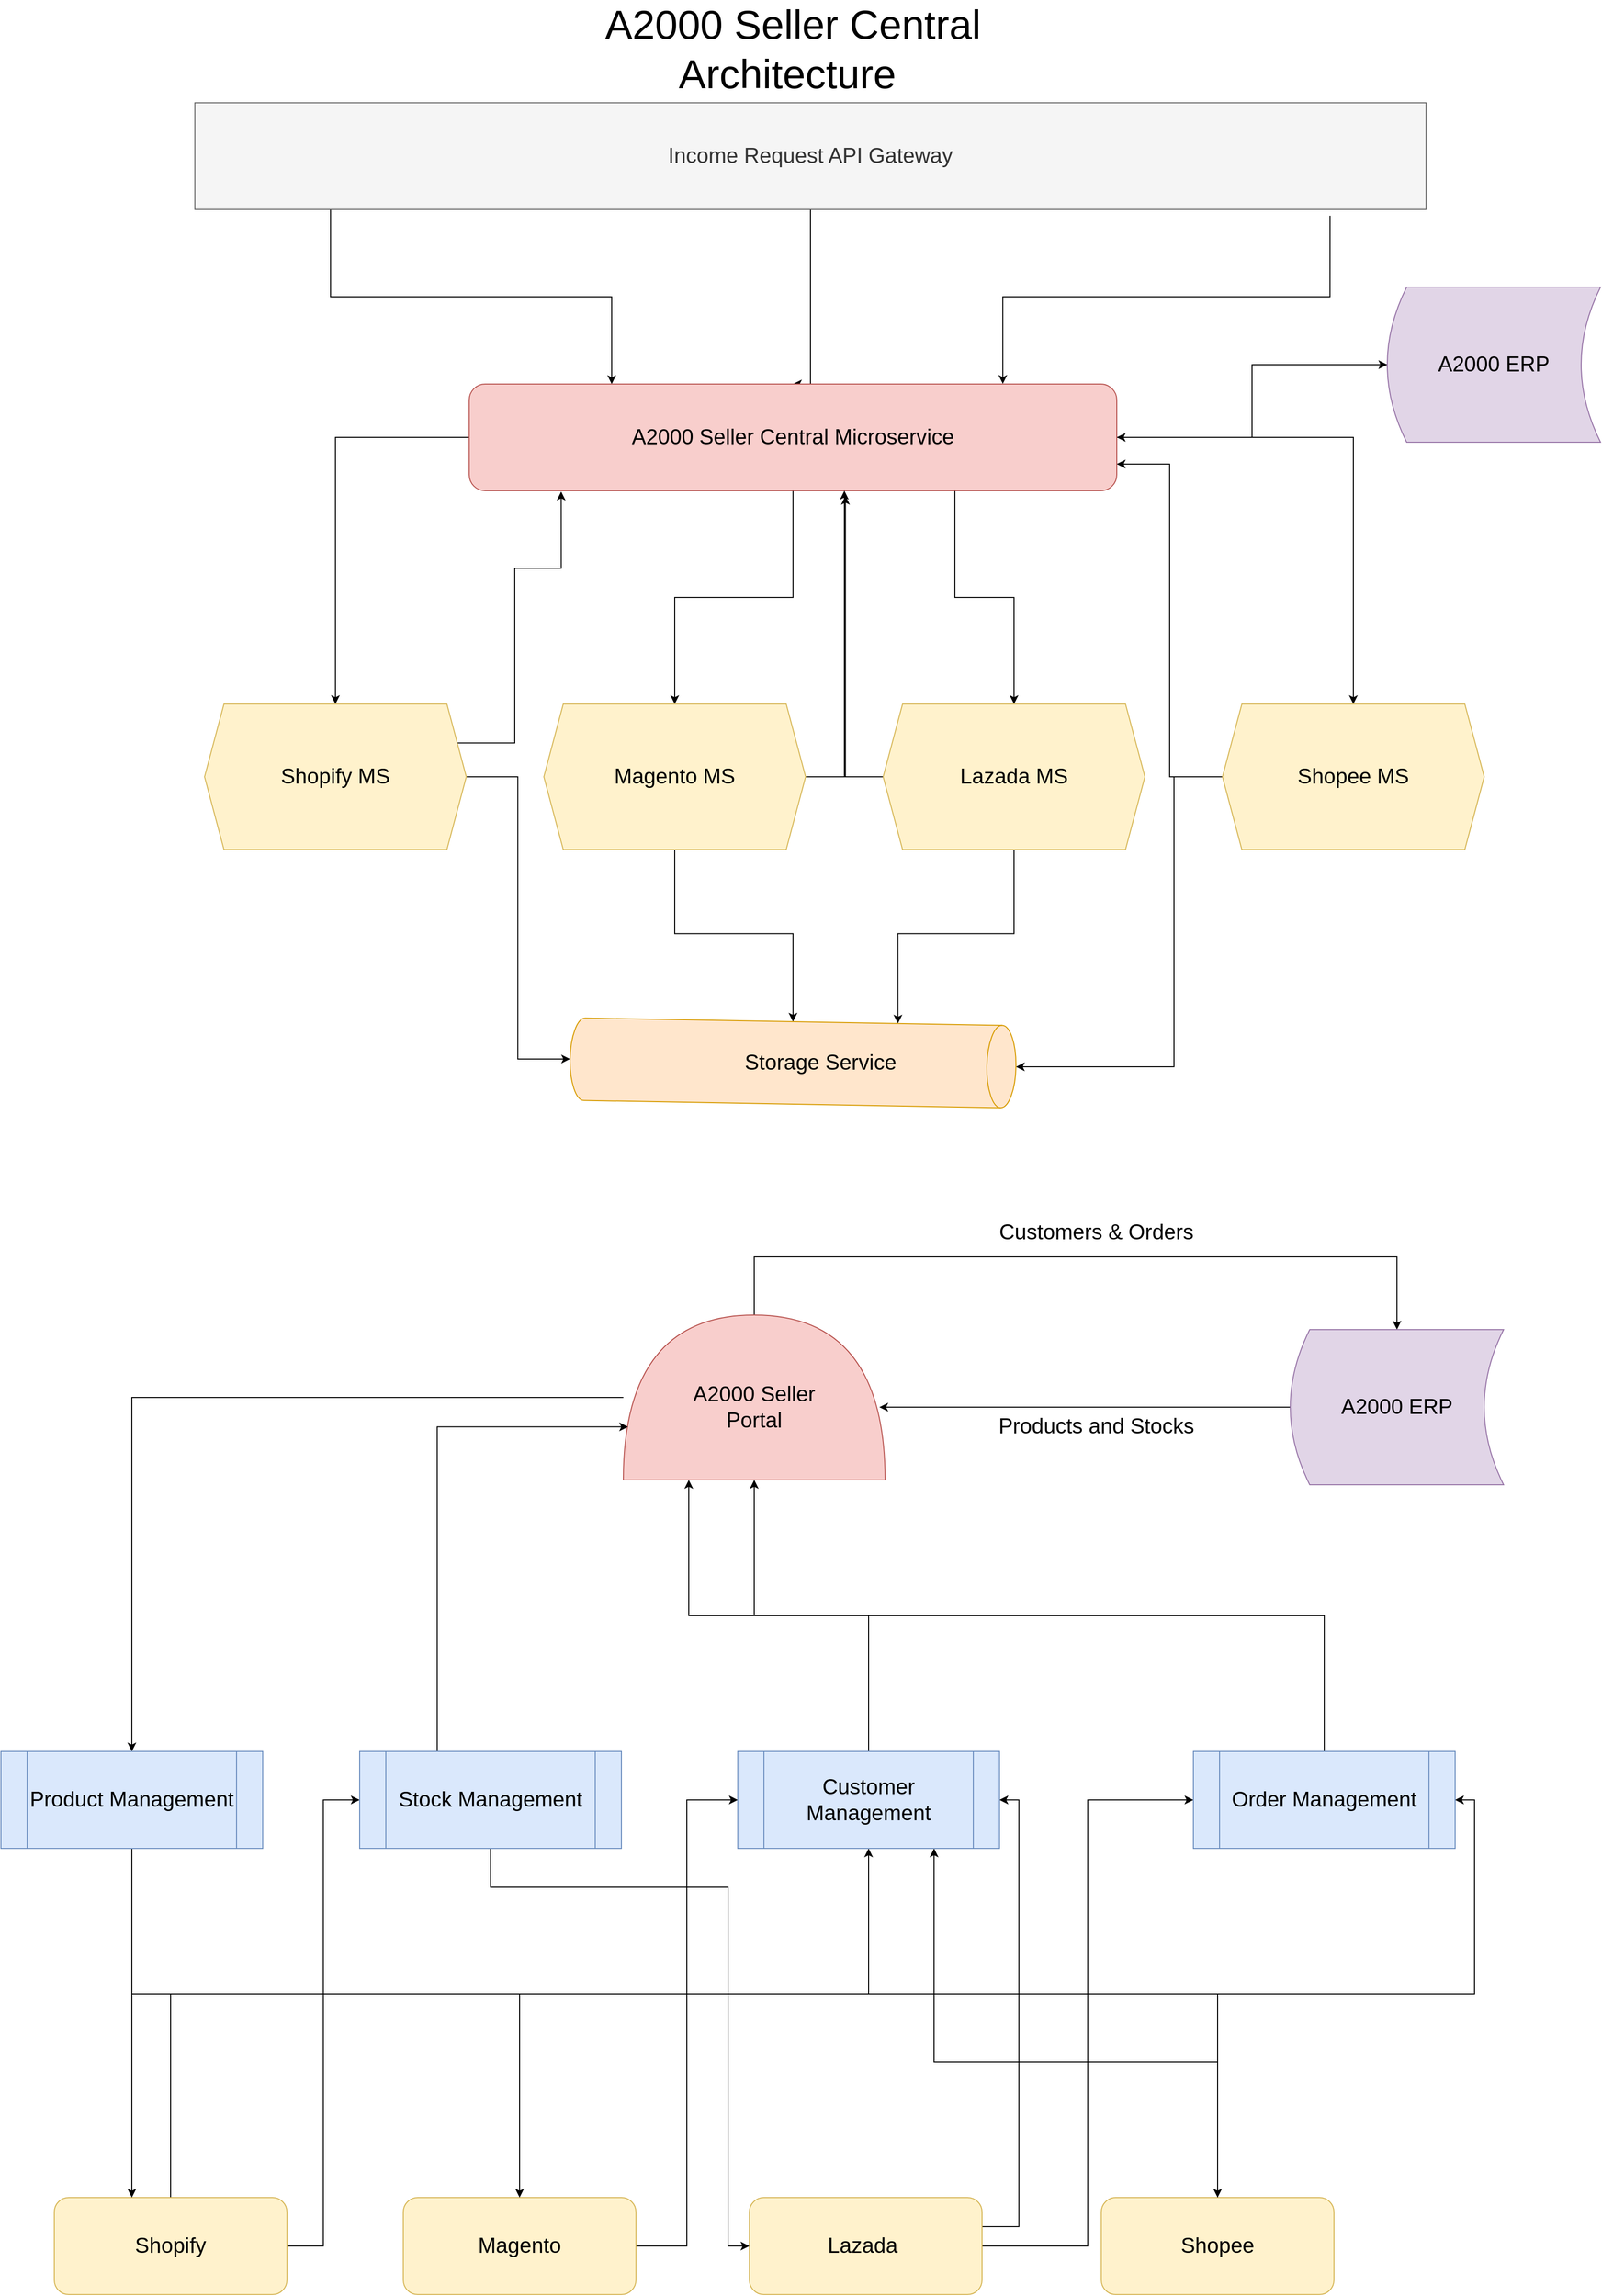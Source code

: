 <mxfile version="20.5.3" type="github">
  <diagram name="Page-1" id="74b105a0-9070-1c63-61bc-23e55f88626e">
    <mxGraphModel dx="2102" dy="3858" grid="1" gridSize="10" guides="1" tooltips="1" connect="1" arrows="1" fold="1" page="1" pageScale="1.5" pageWidth="1169" pageHeight="826" background="none" math="0" shadow="0">
      <root>
        <mxCell id="0" style=";html=1;" />
        <mxCell id="1" style=";html=1;" parent="0" />
        <mxCell id="QX7i4axo8P2BEWDOmLLJ-33" style="edgeStyle=orthogonalEdgeStyle;rounded=0;orthogonalLoop=1;jettySize=auto;html=1;entryX=0.5;entryY=1;entryDx=0;entryDy=0;fontSize=22;labelBackgroundColor=none;" edge="1" parent="1" source="QX7i4axo8P2BEWDOmLLJ-1" target="QX7i4axo8P2BEWDOmLLJ-12">
          <mxGeometry relative="1" as="geometry">
            <Array as="points">
              <mxPoint x="235" y="-380" />
              <mxPoint x="955" y="-380" />
            </Array>
          </mxGeometry>
        </mxCell>
        <mxCell id="QX7i4axo8P2BEWDOmLLJ-95" style="edgeStyle=orthogonalEdgeStyle;rounded=0;orthogonalLoop=1;jettySize=auto;html=1;entryX=0;entryY=0.5;entryDx=0;entryDy=0;fontSize=42;" edge="1" parent="1" source="QX7i4axo8P2BEWDOmLLJ-1" target="QX7i4axo8P2BEWDOmLLJ-11">
          <mxGeometry relative="1" as="geometry" />
        </mxCell>
        <mxCell id="QX7i4axo8P2BEWDOmLLJ-1" value="&lt;span style=&quot;font-size: 22px;&quot;&gt;Shopify&lt;/span&gt;" style="rounded=1;whiteSpace=wrap;html=1;fillColor=#fff2cc;strokeColor=#d6b656;labelBackgroundColor=none;" vertex="1" parent="1">
          <mxGeometry x="115" y="-170" width="240" height="100" as="geometry" />
        </mxCell>
        <mxCell id="QX7i4axo8P2BEWDOmLLJ-28" style="edgeStyle=orthogonalEdgeStyle;rounded=0;orthogonalLoop=1;jettySize=auto;html=1;entryX=0;entryY=0.5;entryDx=0;entryDy=0;fontSize=22;labelBackgroundColor=none;" edge="1" parent="1" source="QX7i4axo8P2BEWDOmLLJ-2" target="QX7i4axo8P2BEWDOmLLJ-12">
          <mxGeometry relative="1" as="geometry" />
        </mxCell>
        <mxCell id="QX7i4axo8P2BEWDOmLLJ-2" value="&lt;span style=&quot;font-size: 22px;&quot;&gt;Magento&lt;/span&gt;" style="rounded=1;whiteSpace=wrap;html=1;fillColor=#fff2cc;strokeColor=#d6b656;labelBackgroundColor=none;" vertex="1" parent="1">
          <mxGeometry x="475" y="-170" width="240" height="100" as="geometry" />
        </mxCell>
        <mxCell id="QX7i4axo8P2BEWDOmLLJ-29" style="edgeStyle=orthogonalEdgeStyle;rounded=0;orthogonalLoop=1;jettySize=auto;html=1;entryX=0;entryY=0.5;entryDx=0;entryDy=0;fontSize=22;labelBackgroundColor=none;" edge="1" parent="1" source="QX7i4axo8P2BEWDOmLLJ-3" target="QX7i4axo8P2BEWDOmLLJ-13">
          <mxGeometry relative="1" as="geometry" />
        </mxCell>
        <mxCell id="QX7i4axo8P2BEWDOmLLJ-34" style="edgeStyle=orthogonalEdgeStyle;rounded=0;orthogonalLoop=1;jettySize=auto;html=1;entryX=1;entryY=0.5;entryDx=0;entryDy=0;fontSize=22;labelBackgroundColor=none;exitX=0.5;exitY=0;exitDx=0;exitDy=0;" edge="1" parent="1" source="QX7i4axo8P2BEWDOmLLJ-3" target="QX7i4axo8P2BEWDOmLLJ-12">
          <mxGeometry relative="1" as="geometry">
            <Array as="points">
              <mxPoint x="952" y="-140" />
              <mxPoint x="1110" y="-140" />
              <mxPoint x="1110" y="-580" />
            </Array>
          </mxGeometry>
        </mxCell>
        <mxCell id="QX7i4axo8P2BEWDOmLLJ-3" value="&lt;span style=&quot;font-size: 22px;&quot;&gt;Lazada&lt;span style=&quot;white-space: pre;&quot;&gt;	&lt;/span&gt;&lt;/span&gt;" style="rounded=1;whiteSpace=wrap;html=1;fillColor=#fff2cc;strokeColor=#d6b656;labelBackgroundColor=none;" vertex="1" parent="1">
          <mxGeometry x="832" y="-170" width="240" height="100" as="geometry" />
        </mxCell>
        <mxCell id="QX7i4axo8P2BEWDOmLLJ-31" style="edgeStyle=orthogonalEdgeStyle;rounded=0;orthogonalLoop=1;jettySize=auto;html=1;entryX=1;entryY=0.5;entryDx=0;entryDy=0;fontSize=22;labelBackgroundColor=none;" edge="1" parent="1" source="QX7i4axo8P2BEWDOmLLJ-4" target="QX7i4axo8P2BEWDOmLLJ-13">
          <mxGeometry relative="1" as="geometry">
            <Array as="points">
              <mxPoint x="1315" y="-380" />
              <mxPoint x="1580" y="-380" />
              <mxPoint x="1580" y="-580" />
            </Array>
          </mxGeometry>
        </mxCell>
        <mxCell id="QX7i4axo8P2BEWDOmLLJ-96" style="edgeStyle=orthogonalEdgeStyle;rounded=0;orthogonalLoop=1;jettySize=auto;html=1;entryX=0.75;entryY=1;entryDx=0;entryDy=0;fontSize=42;" edge="1" parent="1" source="QX7i4axo8P2BEWDOmLLJ-4" target="QX7i4axo8P2BEWDOmLLJ-12">
          <mxGeometry relative="1" as="geometry">
            <Array as="points">
              <mxPoint x="1315" y="-310" />
              <mxPoint x="1022" y="-310" />
            </Array>
          </mxGeometry>
        </mxCell>
        <mxCell id="QX7i4axo8P2BEWDOmLLJ-4" value="&lt;span style=&quot;font-size: 22px;&quot;&gt;Shopee&lt;/span&gt;" style="rounded=1;whiteSpace=wrap;html=1;fillColor=#fff2cc;strokeColor=#d6b656;labelBackgroundColor=none;" vertex="1" parent="1">
          <mxGeometry x="1195" y="-170" width="240" height="100" as="geometry" />
        </mxCell>
        <mxCell id="QX7i4axo8P2BEWDOmLLJ-15" style="edgeStyle=orthogonalEdgeStyle;rounded=0;orthogonalLoop=1;jettySize=auto;html=1;fontSize=22;labelBackgroundColor=none;" edge="1" parent="1" source="QX7i4axo8P2BEWDOmLLJ-6" target="QX7i4axo8P2BEWDOmLLJ-10">
          <mxGeometry relative="1" as="geometry" />
        </mxCell>
        <mxCell id="QX7i4axo8P2BEWDOmLLJ-38" style="edgeStyle=orthogonalEdgeStyle;rounded=0;orthogonalLoop=1;jettySize=auto;html=1;entryX=0.5;entryY=0;entryDx=0;entryDy=0;fontSize=22;labelBackgroundColor=none;" edge="1" parent="1" source="QX7i4axo8P2BEWDOmLLJ-6" target="QX7i4axo8P2BEWDOmLLJ-9">
          <mxGeometry relative="1" as="geometry">
            <Array as="points">
              <mxPoint x="837" y="-1140" />
              <mxPoint x="1500" y="-1140" />
            </Array>
          </mxGeometry>
        </mxCell>
        <mxCell id="QX7i4axo8P2BEWDOmLLJ-6" value="" style="shape=or;whiteSpace=wrap;html=1;rotation=-90;horizontal=1;fillColor=#f8cecc;strokeColor=#b85450;labelBackgroundColor=none;" vertex="1" parent="1">
          <mxGeometry x="752" y="-1130" width="170" height="270" as="geometry" />
        </mxCell>
        <mxCell id="QX7i4axo8P2BEWDOmLLJ-40" style="edgeStyle=orthogonalEdgeStyle;rounded=0;orthogonalLoop=1;jettySize=auto;html=1;entryX=0.441;entryY=0.978;entryDx=0;entryDy=0;entryPerimeter=0;fontSize=22;labelBackgroundColor=none;" edge="1" parent="1" source="QX7i4axo8P2BEWDOmLLJ-9" target="QX7i4axo8P2BEWDOmLLJ-6">
          <mxGeometry relative="1" as="geometry" />
        </mxCell>
        <mxCell id="QX7i4axo8P2BEWDOmLLJ-9" value="&lt;span style=&quot;font-size: 22px;&quot;&gt;A2000 ERP&lt;br&gt;&lt;/span&gt;" style="shape=dataStorage;whiteSpace=wrap;html=1;fixedSize=1;rotation=0;fillColor=#e1d5e7;strokeColor=#9673a6;labelBackgroundColor=none;" vertex="1" parent="1">
          <mxGeometry x="1390" y="-1065" width="220" height="160" as="geometry" />
        </mxCell>
        <mxCell id="QX7i4axo8P2BEWDOmLLJ-16" style="edgeStyle=orthogonalEdgeStyle;rounded=0;orthogonalLoop=1;jettySize=auto;html=1;fontSize=22;labelBackgroundColor=none;" edge="1" parent="1" source="QX7i4axo8P2BEWDOmLLJ-10" target="QX7i4axo8P2BEWDOmLLJ-1">
          <mxGeometry relative="1" as="geometry">
            <Array as="points">
              <mxPoint x="195" y="-260" />
              <mxPoint x="195" y="-260" />
            </Array>
          </mxGeometry>
        </mxCell>
        <mxCell id="QX7i4axo8P2BEWDOmLLJ-19" style="edgeStyle=orthogonalEdgeStyle;rounded=0;orthogonalLoop=1;jettySize=auto;html=1;fontSize=22;labelBackgroundColor=none;" edge="1" parent="1" source="QX7i4axo8P2BEWDOmLLJ-10" target="QX7i4axo8P2BEWDOmLLJ-2">
          <mxGeometry relative="1" as="geometry">
            <Array as="points">
              <mxPoint x="195" y="-380" />
              <mxPoint x="595" y="-380" />
            </Array>
          </mxGeometry>
        </mxCell>
        <mxCell id="QX7i4axo8P2BEWDOmLLJ-21" style="edgeStyle=orthogonalEdgeStyle;rounded=0;orthogonalLoop=1;jettySize=auto;html=1;exitX=0.5;exitY=1;exitDx=0;exitDy=0;entryX=0.5;entryY=0;entryDx=0;entryDy=0;fontSize=22;labelBackgroundColor=none;" edge="1" parent="1" source="QX7i4axo8P2BEWDOmLLJ-10" target="QX7i4axo8P2BEWDOmLLJ-4">
          <mxGeometry relative="1" as="geometry">
            <Array as="points">
              <mxPoint x="195" y="-380" />
              <mxPoint x="1315" y="-380" />
            </Array>
          </mxGeometry>
        </mxCell>
        <mxCell id="QX7i4axo8P2BEWDOmLLJ-10" value="&lt;font style=&quot;font-size: 22px;&quot;&gt;Product Management&lt;/font&gt;" style="shape=process;whiteSpace=wrap;html=1;backgroundOutline=1;fillColor=#dae8fc;strokeColor=#6c8ebf;labelBackgroundColor=none;" vertex="1" parent="1">
          <mxGeometry x="60" y="-630" width="270" height="100" as="geometry" />
        </mxCell>
        <mxCell id="QX7i4axo8P2BEWDOmLLJ-93" style="edgeStyle=orthogonalEdgeStyle;rounded=0;orthogonalLoop=1;jettySize=auto;html=1;entryX=0.322;entryY=0.018;entryDx=0;entryDy=0;entryPerimeter=0;fontSize=42;" edge="1" parent="1" source="QX7i4axo8P2BEWDOmLLJ-11" target="QX7i4axo8P2BEWDOmLLJ-6">
          <mxGeometry relative="1" as="geometry">
            <Array as="points">
              <mxPoint x="510" y="-965" />
            </Array>
          </mxGeometry>
        </mxCell>
        <mxCell id="QX7i4axo8P2BEWDOmLLJ-94" style="edgeStyle=orthogonalEdgeStyle;rounded=0;orthogonalLoop=1;jettySize=auto;html=1;entryX=0;entryY=0.5;entryDx=0;entryDy=0;fontSize=42;" edge="1" parent="1" source="QX7i4axo8P2BEWDOmLLJ-11" target="QX7i4axo8P2BEWDOmLLJ-3">
          <mxGeometry relative="1" as="geometry">
            <Array as="points">
              <mxPoint x="565" y="-490" />
              <mxPoint x="810" y="-490" />
              <mxPoint x="810" y="-120" />
            </Array>
          </mxGeometry>
        </mxCell>
        <mxCell id="QX7i4axo8P2BEWDOmLLJ-11" value="&lt;span style=&quot;font-size: 22px;&quot;&gt;Stock Management&lt;/span&gt;" style="shape=process;whiteSpace=wrap;html=1;backgroundOutline=1;fillColor=#dae8fc;strokeColor=#6c8ebf;labelBackgroundColor=none;" vertex="1" parent="1">
          <mxGeometry x="430" y="-630" width="270" height="100" as="geometry" />
        </mxCell>
        <mxCell id="QX7i4axo8P2BEWDOmLLJ-35" style="edgeStyle=orthogonalEdgeStyle;rounded=0;orthogonalLoop=1;jettySize=auto;html=1;entryX=0;entryY=0.5;entryDx=0;entryDy=0;entryPerimeter=0;fontSize=22;labelBackgroundColor=none;" edge="1" parent="1" source="QX7i4axo8P2BEWDOmLLJ-12" target="QX7i4axo8P2BEWDOmLLJ-6">
          <mxGeometry relative="1" as="geometry" />
        </mxCell>
        <mxCell id="QX7i4axo8P2BEWDOmLLJ-12" value="&lt;span style=&quot;font-size: 22px;&quot;&gt;Customer Management&lt;/span&gt;" style="shape=process;whiteSpace=wrap;html=1;backgroundOutline=1;fillColor=#dae8fc;strokeColor=#6c8ebf;labelBackgroundColor=none;" vertex="1" parent="1">
          <mxGeometry x="820" y="-630" width="270" height="100" as="geometry" />
        </mxCell>
        <mxCell id="QX7i4axo8P2BEWDOmLLJ-37" style="edgeStyle=orthogonalEdgeStyle;rounded=0;orthogonalLoop=1;jettySize=auto;html=1;entryX=0;entryY=0.25;entryDx=0;entryDy=0;entryPerimeter=0;fontSize=22;labelBackgroundColor=none;" edge="1" parent="1" source="QX7i4axo8P2BEWDOmLLJ-13" target="QX7i4axo8P2BEWDOmLLJ-6">
          <mxGeometry relative="1" as="geometry">
            <Array as="points">
              <mxPoint x="1425" y="-770" />
              <mxPoint x="770" y="-770" />
            </Array>
          </mxGeometry>
        </mxCell>
        <mxCell id="QX7i4axo8P2BEWDOmLLJ-13" value="&lt;span style=&quot;font-size: 22px;&quot;&gt;Order Management&lt;/span&gt;" style="shape=process;whiteSpace=wrap;html=1;backgroundOutline=1;fillColor=#dae8fc;strokeColor=#6c8ebf;labelBackgroundColor=none;" vertex="1" parent="1">
          <mxGeometry x="1290" y="-630" width="270" height="100" as="geometry" />
        </mxCell>
        <mxCell id="QX7i4axo8P2BEWDOmLLJ-14" value="A2000 Seller Portal" style="text;html=1;strokeColor=none;fillColor=none;align=center;verticalAlign=middle;whiteSpace=wrap;rounded=0;fontSize=22;labelBackgroundColor=none;" vertex="1" parent="1">
          <mxGeometry x="762" y="-1000" width="150" height="30" as="geometry" />
        </mxCell>
        <mxCell id="QX7i4axo8P2BEWDOmLLJ-41" value="Customers &amp;amp; Orders" style="text;html=1;strokeColor=none;fillColor=none;align=center;verticalAlign=middle;whiteSpace=wrap;rounded=0;fontSize=22;labelBackgroundColor=none;" vertex="1" parent="1">
          <mxGeometry x="1060" y="-1180" width="260" height="30" as="geometry" />
        </mxCell>
        <mxCell id="QX7i4axo8P2BEWDOmLLJ-42" value="Products and Stocks&lt;br&gt;" style="text;html=1;strokeColor=none;fillColor=none;align=center;verticalAlign=middle;whiteSpace=wrap;rounded=0;fontSize=22;labelBackgroundColor=none;" vertex="1" parent="1">
          <mxGeometry x="1060" y="-980" width="260" height="30" as="geometry" />
        </mxCell>
        <mxCell id="QX7i4axo8P2BEWDOmLLJ-65" style="edgeStyle=orthogonalEdgeStyle;rounded=0;orthogonalLoop=1;jettySize=auto;html=1;entryX=0.5;entryY=0;entryDx=0;entryDy=0;fontSize=22;" edge="1" parent="1" source="QX7i4axo8P2BEWDOmLLJ-51" target="QX7i4axo8P2BEWDOmLLJ-53">
          <mxGeometry relative="1" as="geometry">
            <Array as="points">
              <mxPoint x="895" y="-2040" />
            </Array>
          </mxGeometry>
        </mxCell>
        <mxCell id="QX7i4axo8P2BEWDOmLLJ-67" style="edgeStyle=orthogonalEdgeStyle;rounded=0;orthogonalLoop=1;jettySize=auto;html=1;exitX=0.922;exitY=1.059;exitDx=0;exitDy=0;entryX=0.824;entryY=-0.002;entryDx=0;entryDy=0;fontSize=22;entryPerimeter=0;exitPerimeter=0;" edge="1" parent="1" source="QX7i4axo8P2BEWDOmLLJ-51" target="QX7i4axo8P2BEWDOmLLJ-53">
          <mxGeometry relative="1" as="geometry" />
        </mxCell>
        <mxCell id="QX7i4axo8P2BEWDOmLLJ-68" style="edgeStyle=orthogonalEdgeStyle;rounded=0;orthogonalLoop=1;jettySize=auto;html=1;exitX=0.25;exitY=1;exitDx=0;exitDy=0;fontSize=22;" edge="1" parent="1" source="QX7i4axo8P2BEWDOmLLJ-51" target="QX7i4axo8P2BEWDOmLLJ-53">
          <mxGeometry relative="1" as="geometry">
            <Array as="points">
              <mxPoint x="400" y="-2220" />
              <mxPoint x="400" y="-2130" />
              <mxPoint x="690" y="-2130" />
            </Array>
          </mxGeometry>
        </mxCell>
        <mxCell id="QX7i4axo8P2BEWDOmLLJ-51" value="&lt;font style=&quot;font-size: 22px;&quot;&gt;Income Request API Gateway&lt;/font&gt;" style="rounded=0;whiteSpace=wrap;html=1;fillColor=#f5f5f5;strokeColor=#666666;fontColor=#333333;" vertex="1" parent="1">
          <mxGeometry x="260" y="-2330" width="1270" height="110" as="geometry" />
        </mxCell>
        <mxCell id="QX7i4axo8P2BEWDOmLLJ-69" style="edgeStyle=orthogonalEdgeStyle;rounded=0;orthogonalLoop=1;jettySize=auto;html=1;entryX=0.5;entryY=0;entryDx=0;entryDy=0;fontSize=22;" edge="1" parent="1" source="QX7i4axo8P2BEWDOmLLJ-53" target="QX7i4axo8P2BEWDOmLLJ-57">
          <mxGeometry relative="1" as="geometry" />
        </mxCell>
        <mxCell id="QX7i4axo8P2BEWDOmLLJ-70" style="edgeStyle=orthogonalEdgeStyle;rounded=0;orthogonalLoop=1;jettySize=auto;html=1;entryX=0.5;entryY=0;entryDx=0;entryDy=0;fontSize=22;" edge="1" parent="1" source="QX7i4axo8P2BEWDOmLLJ-53" target="QX7i4axo8P2BEWDOmLLJ-59">
          <mxGeometry relative="1" as="geometry" />
        </mxCell>
        <mxCell id="QX7i4axo8P2BEWDOmLLJ-71" style="edgeStyle=orthogonalEdgeStyle;rounded=0;orthogonalLoop=1;jettySize=auto;html=1;exitX=0.75;exitY=1;exitDx=0;exitDy=0;fontSize=22;" edge="1" parent="1" source="QX7i4axo8P2BEWDOmLLJ-53" target="QX7i4axo8P2BEWDOmLLJ-60">
          <mxGeometry relative="1" as="geometry" />
        </mxCell>
        <mxCell id="QX7i4axo8P2BEWDOmLLJ-72" style="edgeStyle=orthogonalEdgeStyle;rounded=0;orthogonalLoop=1;jettySize=auto;html=1;entryX=0.5;entryY=0;entryDx=0;entryDy=0;fontSize=22;" edge="1" parent="1" source="QX7i4axo8P2BEWDOmLLJ-53" target="QX7i4axo8P2BEWDOmLLJ-61">
          <mxGeometry relative="1" as="geometry" />
        </mxCell>
        <mxCell id="QX7i4axo8P2BEWDOmLLJ-89" style="edgeStyle=orthogonalEdgeStyle;rounded=0;orthogonalLoop=1;jettySize=auto;html=1;fontSize=42;" edge="1" parent="1" source="QX7i4axo8P2BEWDOmLLJ-53" target="QX7i4axo8P2BEWDOmLLJ-81">
          <mxGeometry relative="1" as="geometry" />
        </mxCell>
        <mxCell id="QX7i4axo8P2BEWDOmLLJ-53" value="&lt;span style=&quot;font-size: 22px;&quot;&gt;A2000 Seller Central Microservice&lt;/span&gt;" style="rounded=1;whiteSpace=wrap;html=1;fillColor=#f8cecc;strokeColor=#b85450;" vertex="1" parent="1">
          <mxGeometry x="543" y="-2040" width="668" height="110" as="geometry" />
        </mxCell>
        <mxCell id="QX7i4axo8P2BEWDOmLLJ-73" style="edgeStyle=orthogonalEdgeStyle;rounded=0;orthogonalLoop=1;jettySize=auto;html=1;entryX=0.5;entryY=1;entryDx=0;entryDy=0;entryPerimeter=0;fontSize=22;" edge="1" parent="1" source="QX7i4axo8P2BEWDOmLLJ-57" target="QX7i4axo8P2BEWDOmLLJ-62">
          <mxGeometry relative="1" as="geometry" />
        </mxCell>
        <mxCell id="QX7i4axo8P2BEWDOmLLJ-85" style="edgeStyle=orthogonalEdgeStyle;rounded=0;orthogonalLoop=1;jettySize=auto;html=1;exitX=1;exitY=0.25;exitDx=0;exitDy=0;entryX=0.142;entryY=1.008;entryDx=0;entryDy=0;fontSize=42;entryPerimeter=0;" edge="1" parent="1" source="QX7i4axo8P2BEWDOmLLJ-57" target="QX7i4axo8P2BEWDOmLLJ-53">
          <mxGeometry relative="1" as="geometry">
            <Array as="points">
              <mxPoint x="590" y="-1670" />
              <mxPoint x="590" y="-1850" />
              <mxPoint x="638" y="-1850" />
            </Array>
          </mxGeometry>
        </mxCell>
        <mxCell id="QX7i4axo8P2BEWDOmLLJ-57" value="&lt;span style=&quot;font-size: 22px;&quot;&gt;Shopify MS&lt;/span&gt;" style="shape=hexagon;perimeter=hexagonPerimeter2;whiteSpace=wrap;html=1;fixedSize=1;fillColor=#fff2cc;strokeColor=#d6b656;" vertex="1" parent="1">
          <mxGeometry x="270" y="-1710" width="270" height="150" as="geometry" />
        </mxCell>
        <mxCell id="QX7i4axo8P2BEWDOmLLJ-74" style="edgeStyle=orthogonalEdgeStyle;rounded=0;orthogonalLoop=1;jettySize=auto;html=1;fontSize=22;" edge="1" parent="1" source="QX7i4axo8P2BEWDOmLLJ-59" target="QX7i4axo8P2BEWDOmLLJ-62">
          <mxGeometry relative="1" as="geometry" />
        </mxCell>
        <mxCell id="QX7i4axo8P2BEWDOmLLJ-86" style="edgeStyle=orthogonalEdgeStyle;rounded=0;orthogonalLoop=1;jettySize=auto;html=1;entryX=0.581;entryY=1.048;entryDx=0;entryDy=0;entryPerimeter=0;fontSize=42;" edge="1" parent="1" source="QX7i4axo8P2BEWDOmLLJ-59" target="QX7i4axo8P2BEWDOmLLJ-53">
          <mxGeometry relative="1" as="geometry">
            <Array as="points">
              <mxPoint x="931" y="-1635" />
            </Array>
          </mxGeometry>
        </mxCell>
        <mxCell id="QX7i4axo8P2BEWDOmLLJ-59" value="&lt;span style=&quot;font-size: 22px;&quot;&gt;Magento MS&lt;/span&gt;" style="shape=hexagon;perimeter=hexagonPerimeter2;whiteSpace=wrap;html=1;fixedSize=1;fillColor=#fff2cc;strokeColor=#d6b656;" vertex="1" parent="1">
          <mxGeometry x="620" y="-1710" width="270" height="150" as="geometry" />
        </mxCell>
        <mxCell id="QX7i4axo8P2BEWDOmLLJ-75" style="edgeStyle=orthogonalEdgeStyle;rounded=0;orthogonalLoop=1;jettySize=auto;html=1;entryX=0;entryY=0;entryDx=0;entryDy=122.5;entryPerimeter=0;fontSize=22;" edge="1" parent="1" source="QX7i4axo8P2BEWDOmLLJ-60" target="QX7i4axo8P2BEWDOmLLJ-62">
          <mxGeometry relative="1" as="geometry" />
        </mxCell>
        <mxCell id="QX7i4axo8P2BEWDOmLLJ-87" style="edgeStyle=orthogonalEdgeStyle;rounded=0;orthogonalLoop=1;jettySize=auto;html=1;exitX=0;exitY=0.5;exitDx=0;exitDy=0;fontSize=42;" edge="1" parent="1" source="QX7i4axo8P2BEWDOmLLJ-60" target="QX7i4axo8P2BEWDOmLLJ-53">
          <mxGeometry relative="1" as="geometry">
            <Array as="points">
              <mxPoint x="930" y="-1635" />
            </Array>
          </mxGeometry>
        </mxCell>
        <mxCell id="QX7i4axo8P2BEWDOmLLJ-60" value="&lt;span style=&quot;font-size: 22px;&quot;&gt;Lazada MS&lt;/span&gt;" style="shape=hexagon;perimeter=hexagonPerimeter2;whiteSpace=wrap;html=1;fixedSize=1;fillColor=#fff2cc;strokeColor=#d6b656;" vertex="1" parent="1">
          <mxGeometry x="970" y="-1710" width="270" height="150" as="geometry" />
        </mxCell>
        <mxCell id="QX7i4axo8P2BEWDOmLLJ-76" style="edgeStyle=orthogonalEdgeStyle;rounded=0;orthogonalLoop=1;jettySize=auto;html=1;entryX=0.5;entryY=0;entryDx=0;entryDy=0;entryPerimeter=0;fontSize=22;" edge="1" parent="1" source="QX7i4axo8P2BEWDOmLLJ-61" target="QX7i4axo8P2BEWDOmLLJ-62">
          <mxGeometry relative="1" as="geometry">
            <Array as="points">
              <mxPoint x="1270" y="-1635" />
              <mxPoint x="1270" y="-1336" />
            </Array>
          </mxGeometry>
        </mxCell>
        <mxCell id="QX7i4axo8P2BEWDOmLLJ-88" style="edgeStyle=orthogonalEdgeStyle;rounded=0;orthogonalLoop=1;jettySize=auto;html=1;entryX=1;entryY=0.75;entryDx=0;entryDy=0;fontSize=42;" edge="1" parent="1" source="QX7i4axo8P2BEWDOmLLJ-61" target="QX7i4axo8P2BEWDOmLLJ-53">
          <mxGeometry relative="1" as="geometry" />
        </mxCell>
        <mxCell id="QX7i4axo8P2BEWDOmLLJ-61" value="&lt;span style=&quot;font-size: 22px;&quot;&gt;Shopee MS&lt;/span&gt;" style="shape=hexagon;perimeter=hexagonPerimeter2;whiteSpace=wrap;html=1;fixedSize=1;fillColor=#fff2cc;strokeColor=#d6b656;" vertex="1" parent="1">
          <mxGeometry x="1320" y="-1710" width="270" height="150" as="geometry" />
        </mxCell>
        <mxCell id="QX7i4axo8P2BEWDOmLLJ-62" value="" style="shape=cylinder3;whiteSpace=wrap;html=1;boundedLbl=1;backgroundOutline=1;size=15;rotation=91;fillColor=#ffe6cc;strokeColor=#d79b00;" vertex="1" parent="1">
          <mxGeometry x="834.5" y="-1570" width="85" height="460" as="geometry" />
        </mxCell>
        <mxCell id="QX7i4axo8P2BEWDOmLLJ-64" value="Storage Service" style="text;html=1;strokeColor=none;fillColor=none;align=center;verticalAlign=middle;whiteSpace=wrap;rounded=0;fontSize=22;" vertex="1" parent="1">
          <mxGeometry x="808.5" y="-1355" width="193" height="30" as="geometry" />
        </mxCell>
        <mxCell id="QX7i4axo8P2BEWDOmLLJ-80" value="A2000 Seller Central Architecture&amp;nbsp;" style="text;html=1;strokeColor=none;fillColor=none;align=center;verticalAlign=middle;whiteSpace=wrap;rounded=0;fontSize=42;" vertex="1" parent="1">
          <mxGeometry x="587" y="-2400" width="580" height="30" as="geometry" />
        </mxCell>
        <mxCell id="QX7i4axo8P2BEWDOmLLJ-90" style="edgeStyle=orthogonalEdgeStyle;rounded=0;orthogonalLoop=1;jettySize=auto;html=1;fontSize=42;" edge="1" parent="1" source="QX7i4axo8P2BEWDOmLLJ-81" target="QX7i4axo8P2BEWDOmLLJ-53">
          <mxGeometry relative="1" as="geometry" />
        </mxCell>
        <mxCell id="QX7i4axo8P2BEWDOmLLJ-81" value="&lt;span style=&quot;font-size: 22px;&quot;&gt;A2000 ERP&lt;br&gt;&lt;/span&gt;" style="shape=dataStorage;whiteSpace=wrap;html=1;fixedSize=1;rotation=0;fillColor=#e1d5e7;strokeColor=#9673a6;labelBackgroundColor=none;" vertex="1" parent="1">
          <mxGeometry x="1490" y="-2140" width="220" height="160" as="geometry" />
        </mxCell>
      </root>
    </mxGraphModel>
  </diagram>
</mxfile>
